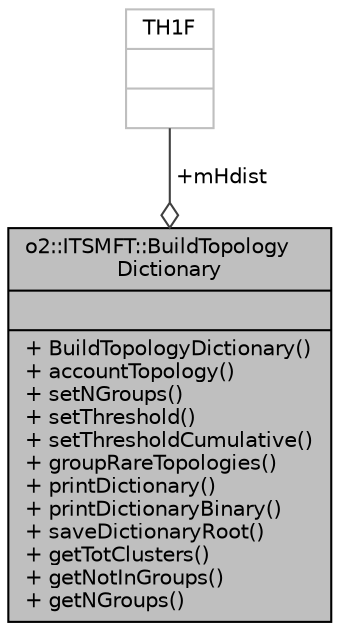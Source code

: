digraph "o2::ITSMFT::BuildTopologyDictionary"
{
 // INTERACTIVE_SVG=YES
  bgcolor="transparent";
  edge [fontname="Helvetica",fontsize="10",labelfontname="Helvetica",labelfontsize="10"];
  node [fontname="Helvetica",fontsize="10",shape=record];
  Node1 [label="{o2::ITSMFT::BuildTopology\lDictionary\n||+ BuildTopologyDictionary()\l+ accountTopology()\l+ setNGroups()\l+ setThreshold()\l+ setThresholdCumulative()\l+ groupRareTopologies()\l+ printDictionary()\l+ printDictionaryBinary()\l+ saveDictionaryRoot()\l+ getTotClusters()\l+ getNotInGroups()\l+ getNGroups()\l}",height=0.2,width=0.4,color="black", fillcolor="grey75", style="filled" fontcolor="black"];
  Node2 -> Node1 [color="grey25",fontsize="10",style="solid",label=" +mHdist" ,arrowhead="odiamond",fontname="Helvetica"];
  Node2 [label="{TH1F\n||}",height=0.2,width=0.4,color="grey75"];
}
